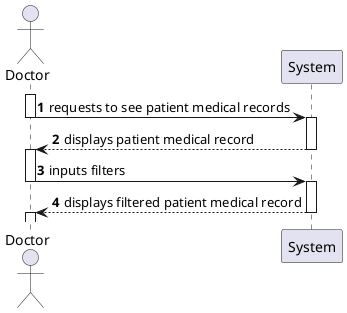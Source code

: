 @startuml
'https://plantuml.com/sequence-diagram

autonumber

Actor Doctor
Participant System

activate Doctor

Doctor -> System : requests to see patient medical records
deactivate Doctor
activate System

System --> Doctor : displays patient medical record
deactivate System
activate Doctor

Doctor -> System : inputs filters
deactivate Doctor
activate System

System --> Doctor : displays filtered patient medical record
deactivate System
activate Doctor

@enduml